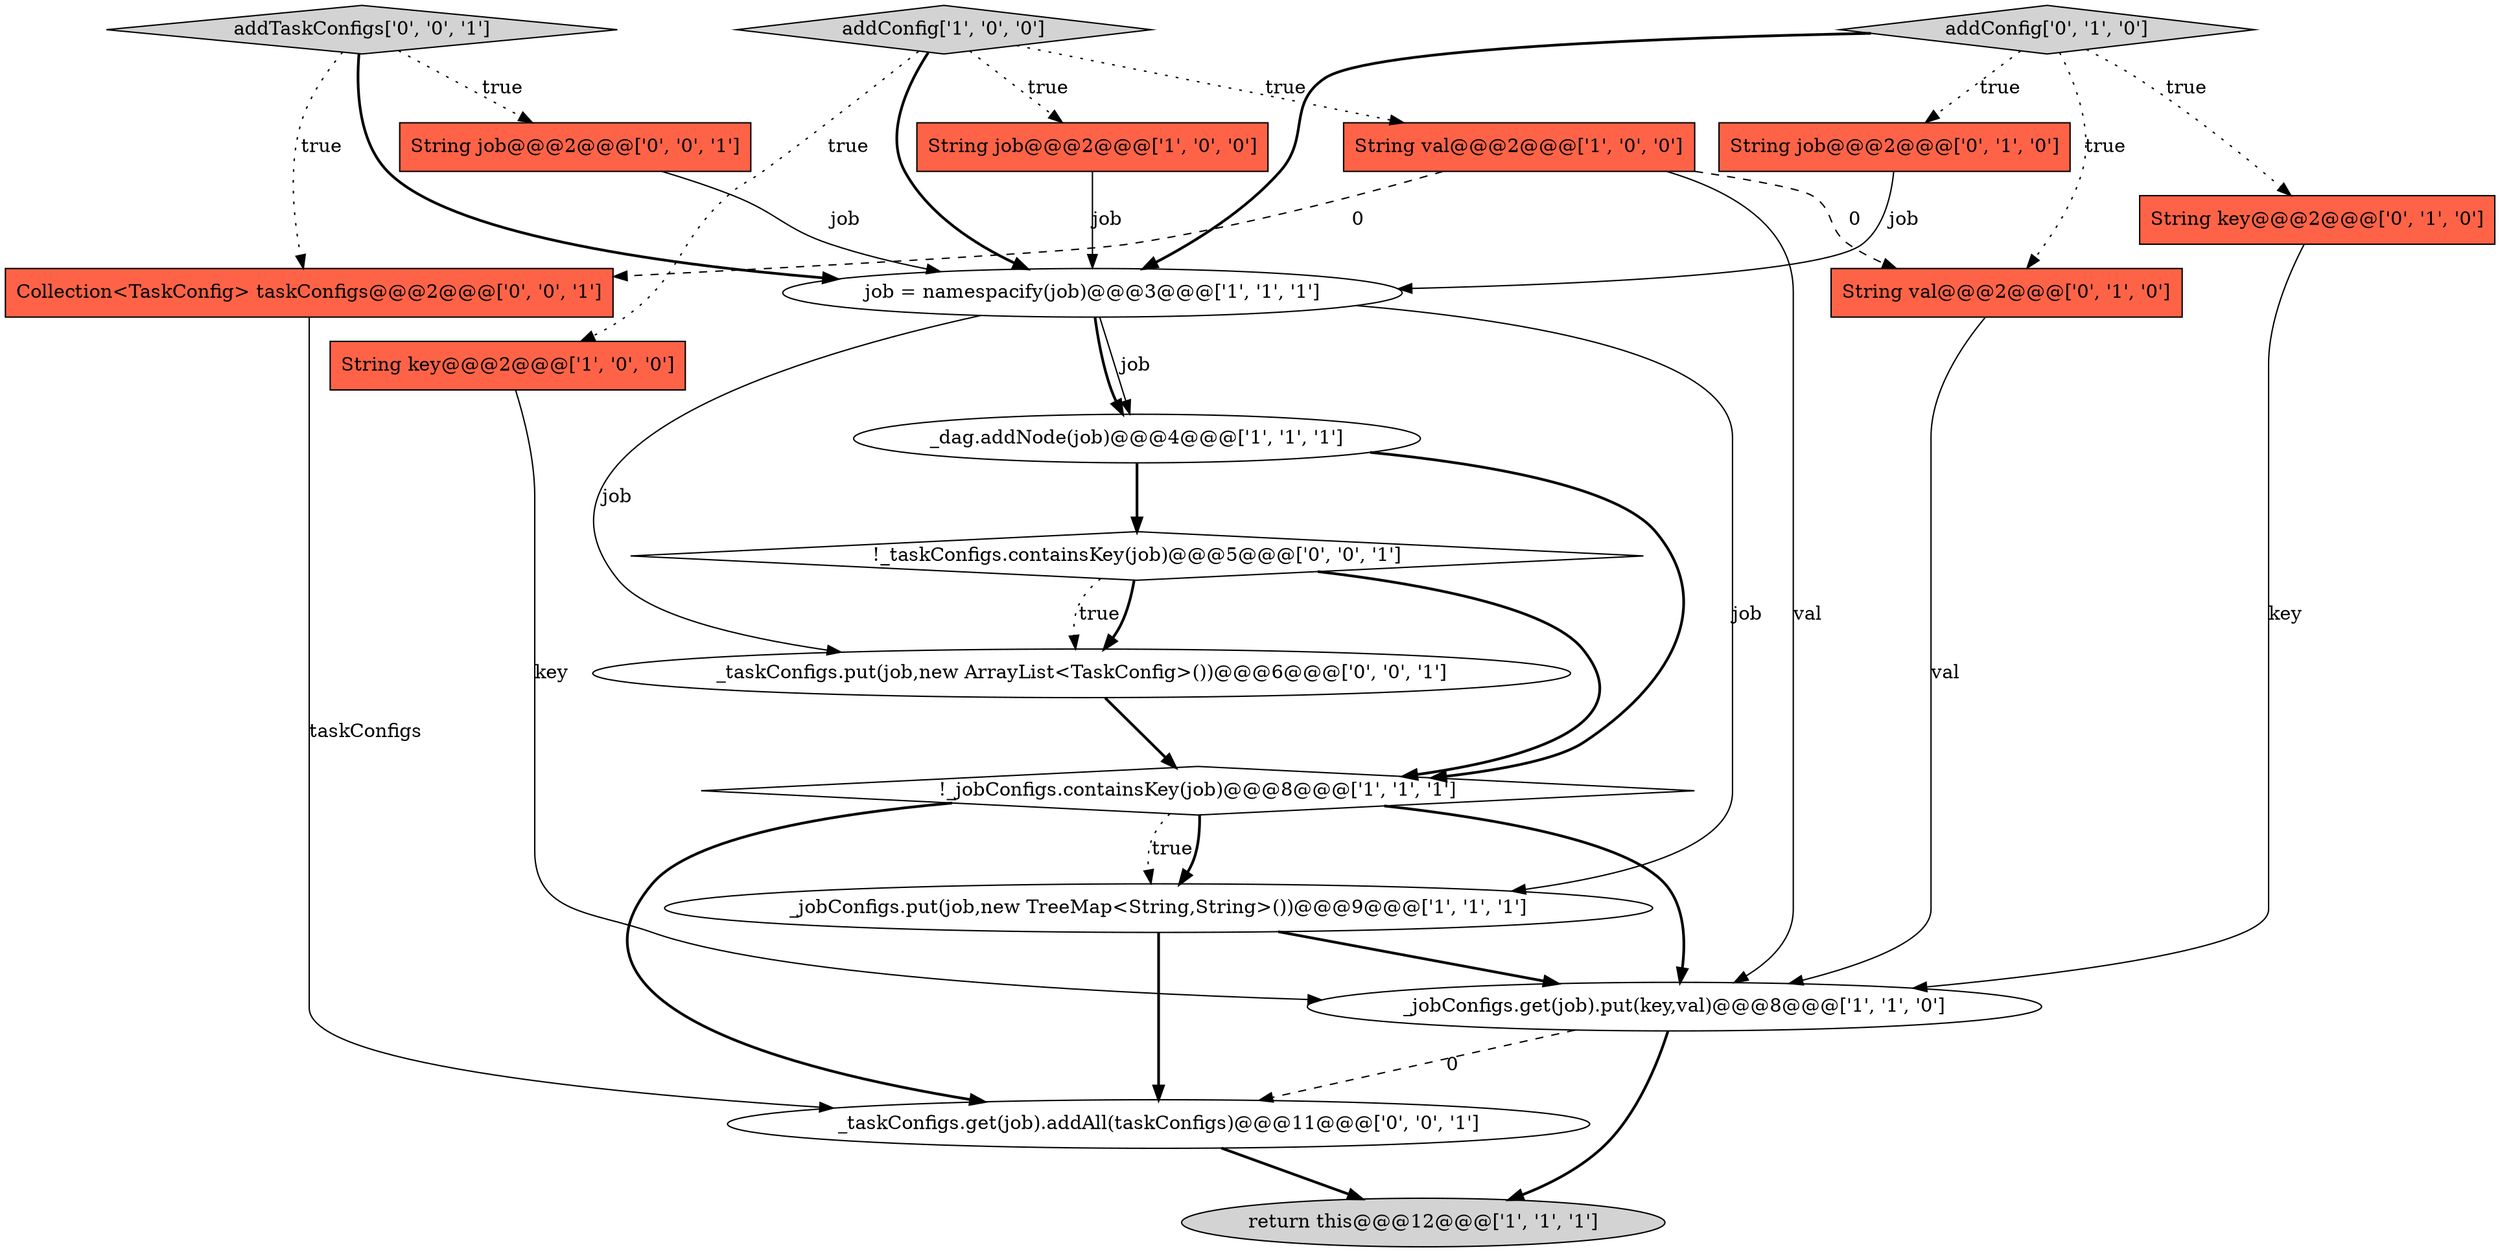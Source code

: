 digraph {
15 [style = filled, label = "String job@@@2@@@['0', '0', '1']", fillcolor = tomato, shape = box image = "AAA0AAABBB3BBB"];
9 [style = filled, label = "job = namespacify(job)@@@3@@@['1', '1', '1']", fillcolor = white, shape = ellipse image = "AAA0AAABBB1BBB"];
6 [style = filled, label = "_jobConfigs.put(job,new TreeMap<String,String>())@@@9@@@['1', '1', '1']", fillcolor = white, shape = ellipse image = "AAA0AAABBB1BBB"];
14 [style = filled, label = "_taskConfigs.put(job,new ArrayList<TaskConfig>())@@@6@@@['0', '0', '1']", fillcolor = white, shape = ellipse image = "AAA0AAABBB3BBB"];
13 [style = filled, label = "String val@@@2@@@['0', '1', '0']", fillcolor = tomato, shape = box image = "AAA1AAABBB2BBB"];
1 [style = filled, label = "String job@@@2@@@['1', '0', '0']", fillcolor = tomato, shape = box image = "AAA0AAABBB1BBB"];
7 [style = filled, label = "!_jobConfigs.containsKey(job)@@@8@@@['1', '1', '1']", fillcolor = white, shape = diamond image = "AAA0AAABBB1BBB"];
3 [style = filled, label = "String key@@@2@@@['1', '0', '0']", fillcolor = tomato, shape = box image = "AAA0AAABBB1BBB"];
18 [style = filled, label = "!_taskConfigs.containsKey(job)@@@5@@@['0', '0', '1']", fillcolor = white, shape = diamond image = "AAA0AAABBB3BBB"];
19 [style = filled, label = "_taskConfigs.get(job).addAll(taskConfigs)@@@11@@@['0', '0', '1']", fillcolor = white, shape = ellipse image = "AAA0AAABBB3BBB"];
2 [style = filled, label = "_dag.addNode(job)@@@4@@@['1', '1', '1']", fillcolor = white, shape = ellipse image = "AAA0AAABBB1BBB"];
10 [style = filled, label = "String key@@@2@@@['0', '1', '0']", fillcolor = tomato, shape = box image = "AAA0AAABBB2BBB"];
12 [style = filled, label = "addConfig['0', '1', '0']", fillcolor = lightgray, shape = diamond image = "AAA0AAABBB2BBB"];
17 [style = filled, label = "addTaskConfigs['0', '0', '1']", fillcolor = lightgray, shape = diamond image = "AAA0AAABBB3BBB"];
4 [style = filled, label = "String val@@@2@@@['1', '0', '0']", fillcolor = tomato, shape = box image = "AAA1AAABBB1BBB"];
8 [style = filled, label = "addConfig['1', '0', '0']", fillcolor = lightgray, shape = diamond image = "AAA0AAABBB1BBB"];
11 [style = filled, label = "String job@@@2@@@['0', '1', '0']", fillcolor = tomato, shape = box image = "AAA0AAABBB2BBB"];
16 [style = filled, label = "Collection<TaskConfig> taskConfigs@@@2@@@['0', '0', '1']", fillcolor = tomato, shape = box image = "AAA0AAABBB3BBB"];
5 [style = filled, label = "return this@@@12@@@['1', '1', '1']", fillcolor = lightgray, shape = ellipse image = "AAA0AAABBB1BBB"];
0 [style = filled, label = "_jobConfigs.get(job).put(key,val)@@@8@@@['1', '1', '0']", fillcolor = white, shape = ellipse image = "AAA0AAABBB1BBB"];
11->9 [style = solid, label="job"];
7->6 [style = dotted, label="true"];
9->2 [style = solid, label="job"];
4->16 [style = dashed, label="0"];
9->2 [style = bold, label=""];
0->19 [style = dashed, label="0"];
17->9 [style = bold, label=""];
2->18 [style = bold, label=""];
4->0 [style = solid, label="val"];
7->0 [style = bold, label=""];
6->0 [style = bold, label=""];
6->19 [style = bold, label=""];
12->9 [style = bold, label=""];
8->4 [style = dotted, label="true"];
15->9 [style = solid, label="job"];
8->3 [style = dotted, label="true"];
18->14 [style = dotted, label="true"];
14->7 [style = bold, label=""];
12->11 [style = dotted, label="true"];
17->16 [style = dotted, label="true"];
19->5 [style = bold, label=""];
8->1 [style = dotted, label="true"];
9->14 [style = solid, label="job"];
10->0 [style = solid, label="key"];
12->13 [style = dotted, label="true"];
17->15 [style = dotted, label="true"];
3->0 [style = solid, label="key"];
12->10 [style = dotted, label="true"];
13->0 [style = solid, label="val"];
7->6 [style = bold, label=""];
8->9 [style = bold, label=""];
16->19 [style = solid, label="taskConfigs"];
1->9 [style = solid, label="job"];
2->7 [style = bold, label=""];
18->7 [style = bold, label=""];
4->13 [style = dashed, label="0"];
7->19 [style = bold, label=""];
18->14 [style = bold, label=""];
9->6 [style = solid, label="job"];
0->5 [style = bold, label=""];
}
